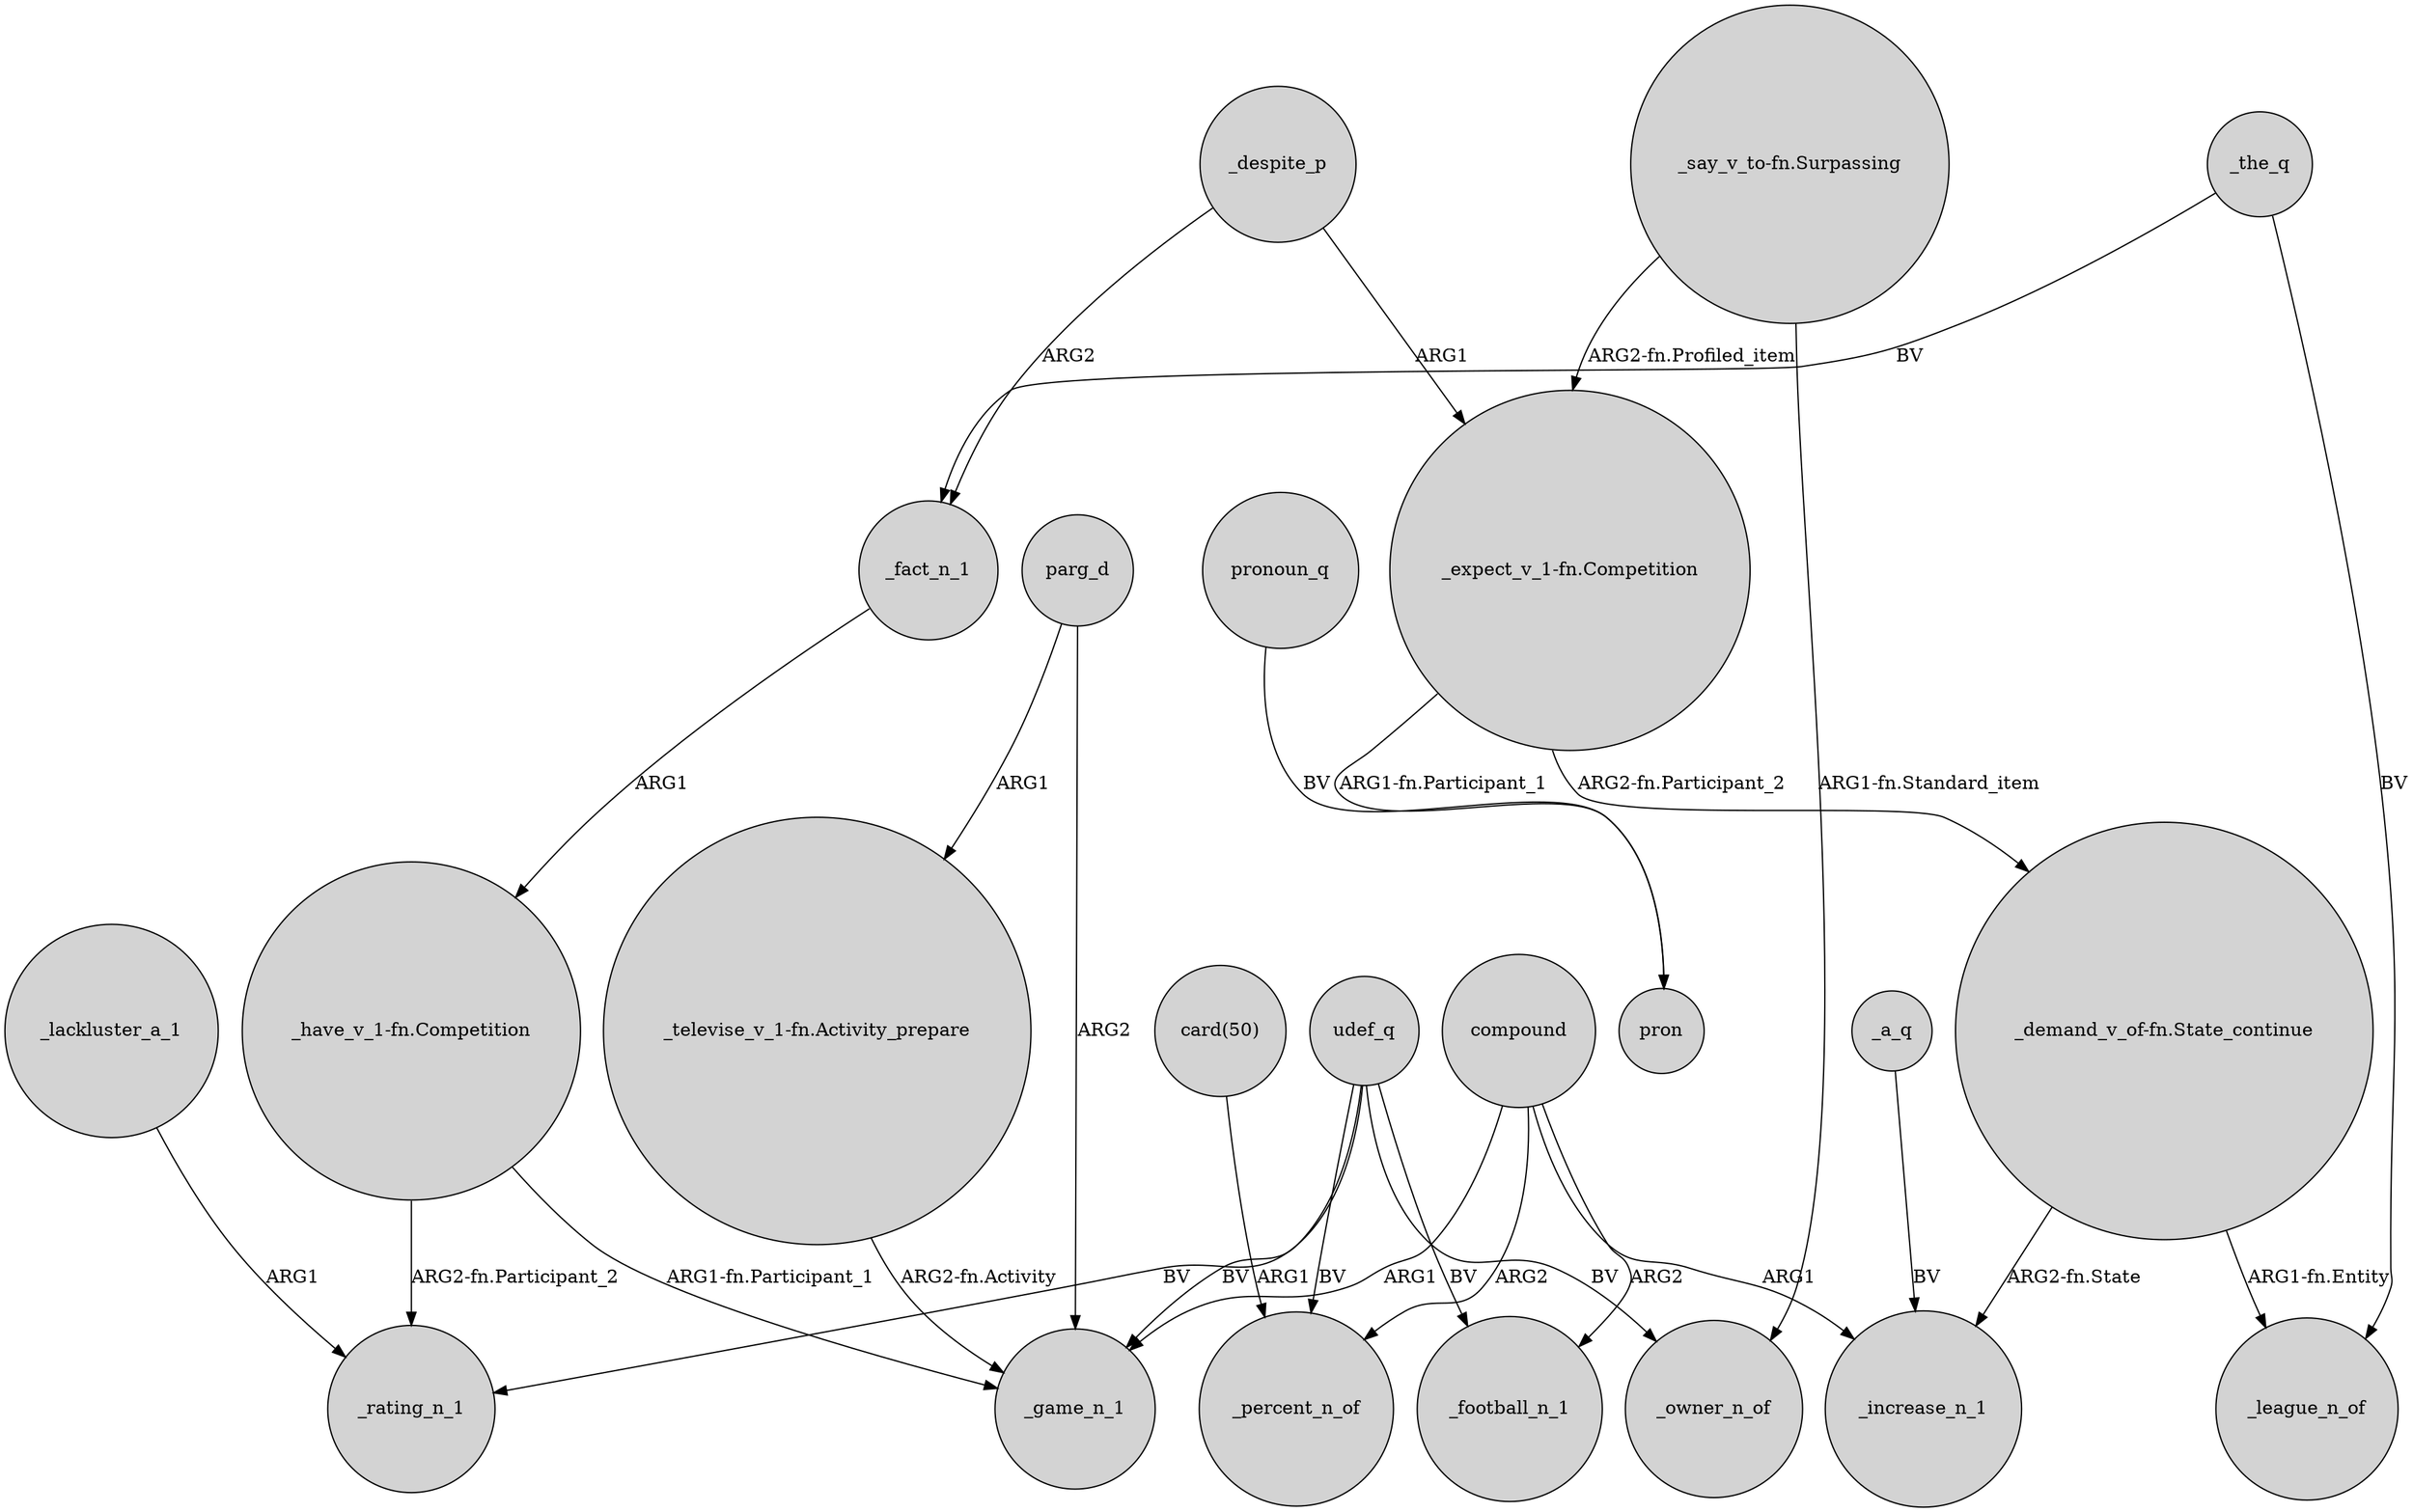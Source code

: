 digraph {
	node [shape=circle style=filled]
	_lackluster_a_1 -> _rating_n_1 [label=ARG1]
	"_have_v_1-fn.Competition" -> _rating_n_1 [label="ARG2-fn.Participant_2"]
	udef_q -> _rating_n_1 [label=BV]
	_despite_p -> "_expect_v_1-fn.Competition" [label=ARG1]
	compound -> _increase_n_1 [label=ARG1]
	udef_q -> _football_n_1 [label=BV]
	"_televise_v_1-fn.Activity_prepare" -> _game_n_1 [label="ARG2-fn.Activity"]
	udef_q -> _owner_n_of [label=BV]
	_the_q -> _league_n_of [label=BV]
	"_have_v_1-fn.Competition" -> _game_n_1 [label="ARG1-fn.Participant_1"]
	"_say_v_to-fn.Surpassing" -> "_expect_v_1-fn.Competition" [label="ARG2-fn.Profiled_item"]
	parg_d -> _game_n_1 [label=ARG2]
	pronoun_q -> pron [label=BV]
	"_expect_v_1-fn.Competition" -> pron [label="ARG1-fn.Participant_1"]
	"_demand_v_of-fn.State_continue" -> _increase_n_1 [label="ARG2-fn.State"]
	_despite_p -> _fact_n_1 [label=ARG2]
	udef_q -> _percent_n_of [label=BV]
	_the_q -> _fact_n_1 [label=BV]
	compound -> _percent_n_of [label=ARG2]
	parg_d -> "_televise_v_1-fn.Activity_prepare" [label=ARG1]
	compound -> _game_n_1 [label=ARG1]
	"card(50)" -> _percent_n_of [label=ARG1]
	"_demand_v_of-fn.State_continue" -> _league_n_of [label="ARG1-fn.Entity"]
	"_say_v_to-fn.Surpassing" -> _owner_n_of [label="ARG1-fn.Standard_item"]
	_a_q -> _increase_n_1 [label=BV]
	compound -> _football_n_1 [label=ARG2]
	"_expect_v_1-fn.Competition" -> "_demand_v_of-fn.State_continue" [label="ARG2-fn.Participant_2"]
	_fact_n_1 -> "_have_v_1-fn.Competition" [label=ARG1]
	udef_q -> _game_n_1 [label=BV]
}
